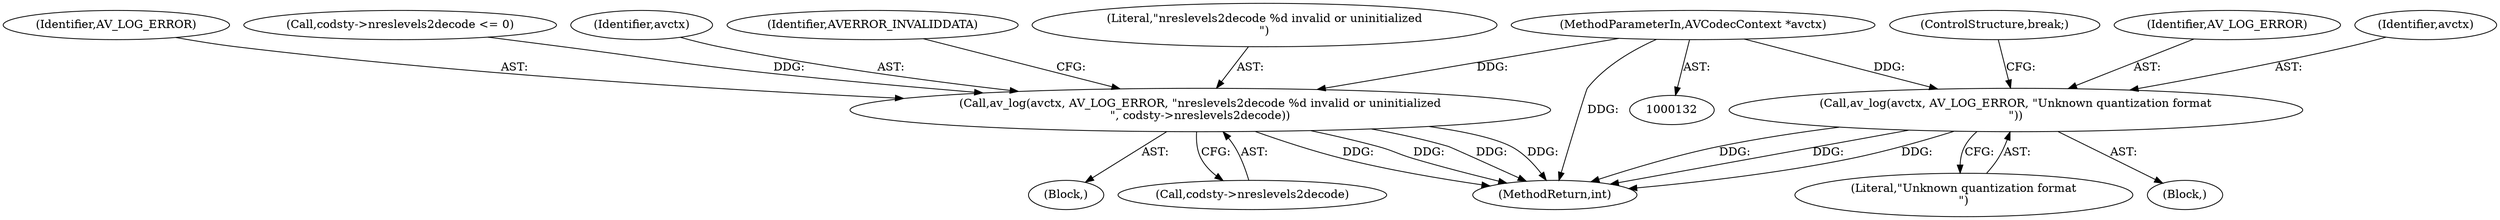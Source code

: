 digraph "0_FFmpeg_912ce9dd2080c5837285a471d750fa311e09b555_0@pointer" {
"1000139" [label="(MethodParameterIn,AVCodecContext *avctx)"];
"1000160" [label="(Call,av_log(avctx, AV_LOG_ERROR, \"nreslevels2decode %d invalid or uninitialized\n\", codsty->nreslevels2decode))"];
"1000635" [label="(Call,av_log(avctx, AV_LOG_ERROR, \"Unknown quantization format\n\"))"];
"1000159" [label="(Block,)"];
"1000164" [label="(Call,codsty->nreslevels2decode)"];
"1000162" [label="(Identifier,AV_LOG_ERROR)"];
"1000154" [label="(Call,codsty->nreslevels2decode <= 0)"];
"1000139" [label="(MethodParameterIn,AVCodecContext *avctx)"];
"1001573" [label="(MethodReturn,int)"];
"1000638" [label="(Literal,\"Unknown quantization format\n\")"];
"1000161" [label="(Identifier,avctx)"];
"1000168" [label="(Identifier,AVERROR_INVALIDDATA)"];
"1000639" [label="(ControlStructure,break;)"];
"1000637" [label="(Identifier,AV_LOG_ERROR)"];
"1000163" [label="(Literal,\"nreslevels2decode %d invalid or uninitialized\n\")"];
"1000635" [label="(Call,av_log(avctx, AV_LOG_ERROR, \"Unknown quantization format\n\"))"];
"1000548" [label="(Block,)"];
"1000636" [label="(Identifier,avctx)"];
"1000160" [label="(Call,av_log(avctx, AV_LOG_ERROR, \"nreslevels2decode %d invalid or uninitialized\n\", codsty->nreslevels2decode))"];
"1000139" -> "1000132"  [label="AST: "];
"1000139" -> "1001573"  [label="DDG: "];
"1000139" -> "1000160"  [label="DDG: "];
"1000139" -> "1000635"  [label="DDG: "];
"1000160" -> "1000159"  [label="AST: "];
"1000160" -> "1000164"  [label="CFG: "];
"1000161" -> "1000160"  [label="AST: "];
"1000162" -> "1000160"  [label="AST: "];
"1000163" -> "1000160"  [label="AST: "];
"1000164" -> "1000160"  [label="AST: "];
"1000168" -> "1000160"  [label="CFG: "];
"1000160" -> "1001573"  [label="DDG: "];
"1000160" -> "1001573"  [label="DDG: "];
"1000160" -> "1001573"  [label="DDG: "];
"1000160" -> "1001573"  [label="DDG: "];
"1000154" -> "1000160"  [label="DDG: "];
"1000635" -> "1000548"  [label="AST: "];
"1000635" -> "1000638"  [label="CFG: "];
"1000636" -> "1000635"  [label="AST: "];
"1000637" -> "1000635"  [label="AST: "];
"1000638" -> "1000635"  [label="AST: "];
"1000639" -> "1000635"  [label="CFG: "];
"1000635" -> "1001573"  [label="DDG: "];
"1000635" -> "1001573"  [label="DDG: "];
"1000635" -> "1001573"  [label="DDG: "];
}
